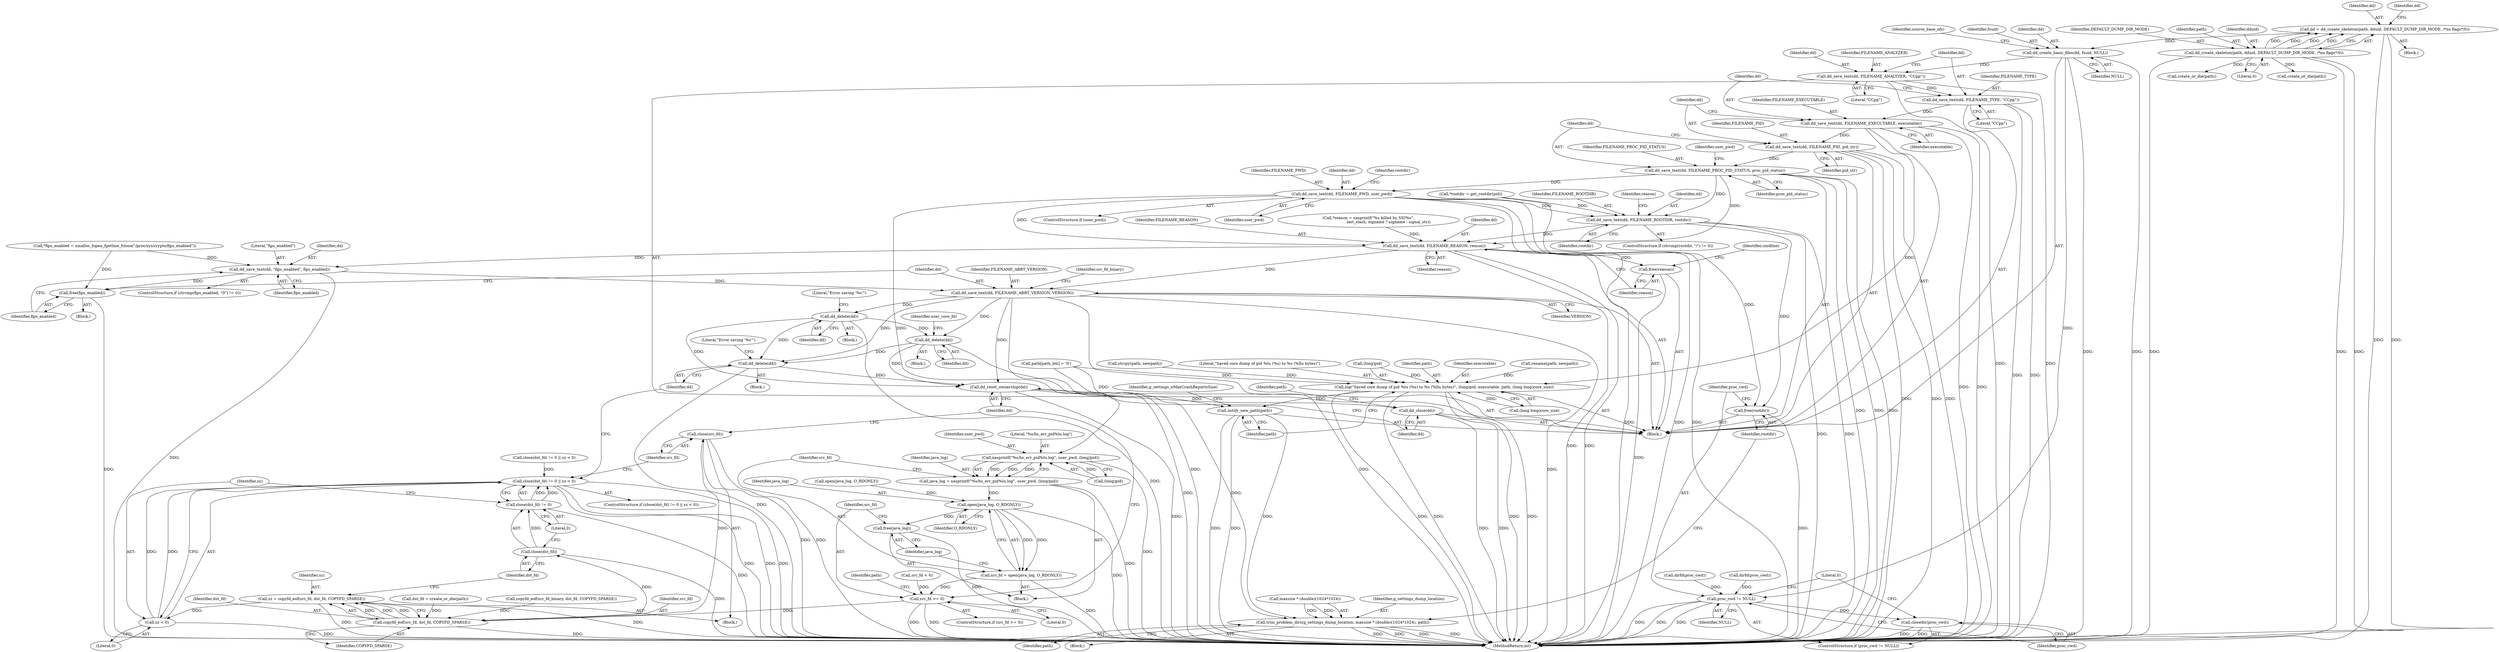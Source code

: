 digraph "0_abrt_8939398b82006ba1fec4ed491339fc075f43fc7c_1@API" {
"1000650" [label="(Call,dd = dd_create_skeleton(path, dduid, DEFAULT_DUMP_DIR_MODE, /*no flags*/0))"];
"1000652" [label="(Call,dd_create_skeleton(path, dduid, DEFAULT_DUMP_DIR_MODE, /*no flags*/0))"];
"1000665" [label="(Call,dd_create_basic_files(dd, fsuid, NULL))"];
"1000792" [label="(Call,dd_save_text(dd, FILENAME_ANALYZER, \"CCpp\"))"];
"1000796" [label="(Call,dd_save_text(dd, FILENAME_TYPE, \"CCpp\"))"];
"1000800" [label="(Call,dd_save_text(dd, FILENAME_EXECUTABLE, executable))"];
"1000804" [label="(Call,dd_save_text(dd, FILENAME_PID, pid_str))"];
"1000808" [label="(Call,dd_save_text(dd, FILENAME_PROC_PID_STATUS, proc_pid_status))"];
"1000814" [label="(Call,dd_save_text(dd, FILENAME_PWD, user_pwd))"];
"1000827" [label="(Call,dd_save_text(dd, FILENAME_ROOTDIR, rootdir))"];
"1000841" [label="(Call,dd_save_text(dd, FILENAME_REASON, reason))"];
"1000845" [label="(Call,free(reason))"];
"1000875" [label="(Call,dd_save_text(dd, \"fips_enabled\", fips_enabled))"];
"1000879" [label="(Call,free(fips_enabled))"];
"1000881" [label="(Call,dd_save_text(dd, FILENAME_ABRT_VERSION, VERSION))"];
"1000917" [label="(Call,dd_delete(dd))"];
"1000954" [label="(Call,dd_delete(dd))"];
"1001065" [label="(Call,dd_delete(dd))"];
"1001072" [label="(Call,dd_reset_ownership(dd))"];
"1001074" [label="(Call,dd_close(dd))"];
"1001141" [label="(Call,free(rootdir))"];
"1001020" [label="(Call,xasprintf(\"%s/hs_err_pid%lu.log\", user_pwd, (long)pid))"];
"1001018" [label="(Call,java_log = xasprintf(\"%s/hs_err_pid%lu.log\", user_pwd, (long)pid))"];
"1001028" [label="(Call,open(java_log, O_RDONLY))"];
"1001026" [label="(Call,src_fd = open(java_log, O_RDONLY))"];
"1001034" [label="(Call,src_fd >= 0)"];
"1001051" [label="(Call,copyfd_eof(src_fd, dst_fd, COPYFD_SPARSE))"];
"1001049" [label="(Call,sz = copyfd_eof(src_fd, dst_fd, COPYFD_SPARSE))"];
"1001061" [label="(Call,sz < 0)"];
"1001056" [label="(Call,close(dst_fd) != 0 || sz < 0)"];
"1001058" [label="(Call,close(dst_fd))"];
"1001057" [label="(Call,close(dst_fd) != 0)"];
"1001070" [label="(Call,close(src_fd))"];
"1001031" [label="(Call,free(java_log))"];
"1001103" [label="(Call,log(\"Saved core dump of pid %lu (%s) to %s (%llu bytes)\", (long)pid, executable, path, (long long)core_size))"];
"1001113" [label="(Call,notify_new_path(path))"];
"1001131" [label="(Call,trim_problem_dirs(g_settings_dump_location, maxsize * (double)(1024*1024), path))"];
"1001144" [label="(Call,proc_cwd != NULL)"];
"1001147" [label="(Call,closedir(proc_cwd))"];
"1000814" [label="(Call,dd_save_text(dd, FILENAME_PWD, user_pwd))"];
"1001051" [label="(Call,copyfd_eof(src_fd, dst_fd, COPYFD_SPARSE))"];
"1001059" [label="(Identifier,dst_fd)"];
"1000920" [label="(Literal,\"Error saving '%s'\")"];
"1001060" [label="(Literal,0)"];
"1001144" [label="(Call,proc_cwd != NULL)"];
"1001055" [label="(ControlStructure,if (close(dst_fd) != 0 || sz < 0))"];
"1001052" [label="(Identifier,src_fd)"];
"1000833" [label="(Identifier,reason)"];
"1001114" [label="(Identifier,path)"];
"1001029" [label="(Identifier,java_log)"];
"1001035" [label="(Identifier,src_fd)"];
"1000793" [label="(Identifier,dd)"];
"1001104" [label="(Literal,\"Saved core dump of pid %lu (%s) to %s (%llu bytes)\")"];
"1001109" [label="(Identifier,path)"];
"1000800" [label="(Call,dd_save_text(dd, FILENAME_EXECUTABLE, executable))"];
"1000659" [label="(Block,)"];
"1001018" [label="(Call,java_log = xasprintf(\"%s/hs_err_pid%lu.log\", user_pwd, (long)pid))"];
"1000807" [label="(Identifier,pid_str)"];
"1000806" [label="(Identifier,FILENAME_PID)"];
"1000955" [label="(Identifier,dd)"];
"1001074" [label="(Call,dd_close(dd))"];
"1000799" [label="(Literal,\"CCpp\")"];
"1000666" [label="(Identifier,dd)"];
"1000875" [label="(Call,dd_save_text(dd, \"fips_enabled\", fips_enabled))"];
"1000828" [label="(Identifier,dd)"];
"1000668" [label="(Identifier,NULL)"];
"1000796" [label="(Call,dd_save_text(dd, FILENAME_TYPE, \"CCpp\"))"];
"1000829" [label="(Identifier,FILENAME_ROOTDIR)"];
"1001117" [label="(Identifier,g_settings_nMaxCrashReportsSize)"];
"1000958" [label="(Identifier,user_core_fd)"];
"1000651" [label="(Identifier,dd)"];
"1001064" [label="(Block,)"];
"1001108" [label="(Identifier,executable)"];
"1000802" [label="(Identifier,FILENAME_EXECUTABLE)"];
"1001020" [label="(Call,xasprintf(\"%s/hs_err_pid%lu.log\", user_pwd, (long)pid))"];
"1001021" [label="(Literal,\"%s/hs_err_pid%lu.log\")"];
"1000655" [label="(Identifier,DEFAULT_DUMP_DIR_MODE)"];
"1001068" [label="(Literal,\"Error saving '%s'\")"];
"1000672" [label="(Identifier,source_base_ofs)"];
"1000951" [label="(Block,)"];
"1000813" [label="(Identifier,user_pwd)"];
"1001143" [label="(ControlStructure,if (proc_cwd != NULL))"];
"1000658" [label="(Identifier,dd)"];
"1000927" [label="(Call,create_or_die(path))"];
"1000801" [label="(Identifier,dd)"];
"1000882" [label="(Identifier,dd)"];
"1001072" [label="(Call,dd_reset_ownership(dd))"];
"1001131" [label="(Call,trim_problem_dirs(g_settings_dump_location, maxsize * (double)(1024*1024), path))"];
"1001075" [label="(Identifier,dd)"];
"1001150" [label="(Literal,0)"];
"1001066" [label="(Identifier,dd)"];
"1001053" [label="(Identifier,dst_fd)"];
"1000879" [label="(Call,free(fips_enabled))"];
"1000656" [label="(Literal,0)"];
"1000665" [label="(Call,dd_create_basic_files(dd, fsuid, NULL))"];
"1000876" [label="(Identifier,dd)"];
"1000650" [label="(Call,dd = dd_create_skeleton(path, dduid, DEFAULT_DUMP_DIR_MODE, /*no flags*/0))"];
"1001031" [label="(Call,free(java_log))"];
"1001028" [label="(Call,open(java_log, O_RDONLY))"];
"1001037" [label="(Block,)"];
"1000652" [label="(Call,dd_create_skeleton(path, dduid, DEFAULT_DUMP_DIR_MODE, /*no flags*/0))"];
"1000810" [label="(Identifier,FILENAME_PROC_PID_STATUS)"];
"1001023" [label="(Call,(long)pid)"];
"1000844" [label="(Identifier,reason)"];
"1001058" [label="(Call,close(dst_fd))"];
"1001056" [label="(Call,close(dst_fd) != 0 || sz < 0)"];
"1001049" [label="(Call,sz = copyfd_eof(src_fd, dst_fd, COPYFD_SPARSE))"];
"1001148" [label="(Identifier,proc_cwd)"];
"1001063" [label="(Literal,0)"];
"1001034" [label="(Call,src_fd >= 0)"];
"1001061" [label="(Call,sz < 0)"];
"1001094" [label="(Call,rename(path, newpath))"];
"1000152" [label="(Block,)"];
"1000811" [label="(Identifier,proc_pid_status)"];
"1000849" [label="(Identifier,cmdline)"];
"1000869" [label="(ControlStructure,if (strcmp(fips_enabled, \"0\") != 0))"];
"1001065" [label="(Call,dd_delete(dd))"];
"1000877" [label="(Literal,\"fips_enabled\")"];
"1001133" [label="(Call,maxsize * (double)(1024*1024))"];
"1000830" [label="(Identifier,rootdir)"];
"1000893" [label="(Call,create_or_die(path))"];
"1000862" [label="(Call,*fips_enabled = xmalloc_fopen_fgetline_fclose(\"/proc/sys/crypto/fips_enabled\"))"];
"1001044" [label="(Call,dst_fd = create_or_die(path))"];
"1001019" [label="(Identifier,java_log)"];
"1000653" [label="(Identifier,path)"];
"1001070" [label="(Call,close(src_fd))"];
"1000827" [label="(Call,dd_save_text(dd, FILENAME_ROOTDIR, rootdir))"];
"1000832" [label="(Call,*reason = xasprintf(\"%s killed by SIG%s\",\n                                 last_slash, signame ? signame : signal_str))"];
"1001098" [label="(Call,strcpy(path, newpath))"];
"1001036" [label="(Literal,0)"];
"1000841" [label="(Call,dd_save_text(dd, FILENAME_REASON, reason))"];
"1000816" [label="(Identifier,FILENAME_PWD)"];
"1001140" [label="(Identifier,path)"];
"1001073" [label="(Identifier,dd)"];
"1000794" [label="(Identifier,FILENAME_ANALYZER)"];
"1001145" [label="(Identifier,proc_cwd)"];
"1001057" [label="(Call,close(dst_fd) != 0)"];
"1000815" [label="(Identifier,dd)"];
"1000803" [label="(Identifier,executable)"];
"1000961" [label="(Call,dirfd(proc_cwd))"];
"1001050" [label="(Identifier,sz)"];
"1000821" [label="(ControlStructure,if (strcmp(rootdir, \"/\") != 0))"];
"1001022" [label="(Identifier,user_pwd)"];
"1001062" [label="(Identifier,sz)"];
"1001119" [label="(Block,)"];
"1001103" [label="(Call,log(\"Saved core dump of pid %lu (%s) to %s (%llu bytes)\", (long)pid, executable, path, (long long)core_size))"];
"1000661" [label="(Call,*rootdir = get_rootdir(pid))"];
"1000878" [label="(Identifier,fips_enabled)"];
"1001076" [label="(Call,path[path_len] = '\0')"];
"1001146" [label="(Identifier,NULL)"];
"1001078" [label="(Identifier,path)"];
"1000887" [label="(Identifier,src_fd_binary)"];
"1001110" [label="(Call,(long long)core_size)"];
"1000954" [label="(Call,dd_delete(dd))"];
"1000846" [label="(Identifier,reason)"];
"1001040" [label="(Identifier,path)"];
"1001105" [label="(Call,(long)pid)"];
"1000884" [label="(Identifier,VERSION)"];
"1000654" [label="(Identifier,dduid)"];
"1001030" [label="(Identifier,O_RDONLY)"];
"1001032" [label="(Identifier,java_log)"];
"1000842" [label="(Identifier,dd)"];
"1001017" [label="(Block,)"];
"1001071" [label="(Identifier,src_fd)"];
"1001033" [label="(ControlStructure,if (src_fd >= 0))"];
"1000908" [label="(Call,close(dst_fd) != 0 || sz < 0)"];
"1001014" [label="(Call,src_fd < 0)"];
"1001141" [label="(Call,free(rootdir))"];
"1000918" [label="(Identifier,dd)"];
"1000797" [label="(Identifier,dd)"];
"1000812" [label="(ControlStructure,if (user_pwd))"];
"1001142" [label="(Identifier,rootdir)"];
"1000804" [label="(Call,dd_save_text(dd, FILENAME_PID, pid_str))"];
"1000805" [label="(Identifier,dd)"];
"1001008" [label="(Call,open(java_log, O_RDONLY))"];
"1000843" [label="(Identifier,FILENAME_REASON)"];
"1001027" [label="(Identifier,src_fd)"];
"1001147" [label="(Call,closedir(proc_cwd))"];
"1000881" [label="(Call,dd_save_text(dd, FILENAME_ABRT_VERSION, VERSION))"];
"1000667" [label="(Identifier,fsuid)"];
"1000819" [label="(Identifier,rootdir)"];
"1000795" [label="(Literal,\"CCpp\")"];
"1000898" [label="(Call,copyfd_eof(src_fd_binary, dst_fd, COPYFD_SPARSE))"];
"1000808" [label="(Call,dd_save_text(dd, FILENAME_PROC_PID_STATUS, proc_pid_status))"];
"1000792" [label="(Call,dd_save_text(dd, FILENAME_ANALYZER, \"CCpp\"))"];
"1000845" [label="(Call,free(reason))"];
"1000868" [label="(Block,)"];
"1000883" [label="(Identifier,FILENAME_ABRT_VERSION)"];
"1000917" [label="(Call,dd_delete(dd))"];
"1000817" [label="(Identifier,user_pwd)"];
"1000880" [label="(Identifier,fips_enabled)"];
"1000916" [label="(Block,)"];
"1001237" [label="(MethodReturn,int)"];
"1001054" [label="(Identifier,COPYFD_SPARSE)"];
"1001132" [label="(Identifier,g_settings_dump_location)"];
"1000992" [label="(Call,dirfd(proc_cwd))"];
"1000809" [label="(Identifier,dd)"];
"1001113" [label="(Call,notify_new_path(path))"];
"1001026" [label="(Call,src_fd = open(java_log, O_RDONLY))"];
"1000798" [label="(Identifier,FILENAME_TYPE)"];
"1000650" -> "1000152"  [label="AST: "];
"1000650" -> "1000652"  [label="CFG: "];
"1000651" -> "1000650"  [label="AST: "];
"1000652" -> "1000650"  [label="AST: "];
"1000658" -> "1000650"  [label="CFG: "];
"1000650" -> "1001237"  [label="DDG: "];
"1000650" -> "1001237"  [label="DDG: "];
"1000652" -> "1000650"  [label="DDG: "];
"1000652" -> "1000650"  [label="DDG: "];
"1000652" -> "1000650"  [label="DDG: "];
"1000652" -> "1000650"  [label="DDG: "];
"1000650" -> "1000665"  [label="DDG: "];
"1000652" -> "1000656"  [label="CFG: "];
"1000653" -> "1000652"  [label="AST: "];
"1000654" -> "1000652"  [label="AST: "];
"1000655" -> "1000652"  [label="AST: "];
"1000656" -> "1000652"  [label="AST: "];
"1000652" -> "1001237"  [label="DDG: "];
"1000652" -> "1001237"  [label="DDG: "];
"1000652" -> "1001237"  [label="DDG: "];
"1000652" -> "1000893"  [label="DDG: "];
"1000652" -> "1000927"  [label="DDG: "];
"1000665" -> "1000659"  [label="AST: "];
"1000665" -> "1000668"  [label="CFG: "];
"1000666" -> "1000665"  [label="AST: "];
"1000667" -> "1000665"  [label="AST: "];
"1000668" -> "1000665"  [label="AST: "];
"1000672" -> "1000665"  [label="CFG: "];
"1000665" -> "1001237"  [label="DDG: "];
"1000665" -> "1001237"  [label="DDG: "];
"1000665" -> "1000792"  [label="DDG: "];
"1000665" -> "1001144"  [label="DDG: "];
"1000792" -> "1000659"  [label="AST: "];
"1000792" -> "1000795"  [label="CFG: "];
"1000793" -> "1000792"  [label="AST: "];
"1000794" -> "1000792"  [label="AST: "];
"1000795" -> "1000792"  [label="AST: "];
"1000797" -> "1000792"  [label="CFG: "];
"1000792" -> "1001237"  [label="DDG: "];
"1000792" -> "1001237"  [label="DDG: "];
"1000792" -> "1000796"  [label="DDG: "];
"1000796" -> "1000659"  [label="AST: "];
"1000796" -> "1000799"  [label="CFG: "];
"1000797" -> "1000796"  [label="AST: "];
"1000798" -> "1000796"  [label="AST: "];
"1000799" -> "1000796"  [label="AST: "];
"1000801" -> "1000796"  [label="CFG: "];
"1000796" -> "1001237"  [label="DDG: "];
"1000796" -> "1001237"  [label="DDG: "];
"1000796" -> "1000800"  [label="DDG: "];
"1000800" -> "1000659"  [label="AST: "];
"1000800" -> "1000803"  [label="CFG: "];
"1000801" -> "1000800"  [label="AST: "];
"1000802" -> "1000800"  [label="AST: "];
"1000803" -> "1000800"  [label="AST: "];
"1000805" -> "1000800"  [label="CFG: "];
"1000800" -> "1001237"  [label="DDG: "];
"1000800" -> "1001237"  [label="DDG: "];
"1000800" -> "1000804"  [label="DDG: "];
"1000800" -> "1001103"  [label="DDG: "];
"1000804" -> "1000659"  [label="AST: "];
"1000804" -> "1000807"  [label="CFG: "];
"1000805" -> "1000804"  [label="AST: "];
"1000806" -> "1000804"  [label="AST: "];
"1000807" -> "1000804"  [label="AST: "];
"1000809" -> "1000804"  [label="CFG: "];
"1000804" -> "1001237"  [label="DDG: "];
"1000804" -> "1001237"  [label="DDG: "];
"1000804" -> "1001237"  [label="DDG: "];
"1000804" -> "1000808"  [label="DDG: "];
"1000808" -> "1000659"  [label="AST: "];
"1000808" -> "1000811"  [label="CFG: "];
"1000809" -> "1000808"  [label="AST: "];
"1000810" -> "1000808"  [label="AST: "];
"1000811" -> "1000808"  [label="AST: "];
"1000813" -> "1000808"  [label="CFG: "];
"1000808" -> "1001237"  [label="DDG: "];
"1000808" -> "1001237"  [label="DDG: "];
"1000808" -> "1001237"  [label="DDG: "];
"1000808" -> "1000814"  [label="DDG: "];
"1000808" -> "1000827"  [label="DDG: "];
"1000808" -> "1000841"  [label="DDG: "];
"1000814" -> "1000812"  [label="AST: "];
"1000814" -> "1000817"  [label="CFG: "];
"1000815" -> "1000814"  [label="AST: "];
"1000816" -> "1000814"  [label="AST: "];
"1000817" -> "1000814"  [label="AST: "];
"1000819" -> "1000814"  [label="CFG: "];
"1000814" -> "1001237"  [label="DDG: "];
"1000814" -> "1001237"  [label="DDG: "];
"1000814" -> "1001237"  [label="DDG: "];
"1000814" -> "1000827"  [label="DDG: "];
"1000814" -> "1000841"  [label="DDG: "];
"1000814" -> "1001020"  [label="DDG: "];
"1000827" -> "1000821"  [label="AST: "];
"1000827" -> "1000830"  [label="CFG: "];
"1000828" -> "1000827"  [label="AST: "];
"1000829" -> "1000827"  [label="AST: "];
"1000830" -> "1000827"  [label="AST: "];
"1000833" -> "1000827"  [label="CFG: "];
"1000827" -> "1001237"  [label="DDG: "];
"1000827" -> "1001237"  [label="DDG: "];
"1000661" -> "1000827"  [label="DDG: "];
"1000827" -> "1000841"  [label="DDG: "];
"1000827" -> "1001141"  [label="DDG: "];
"1000841" -> "1000659"  [label="AST: "];
"1000841" -> "1000844"  [label="CFG: "];
"1000842" -> "1000841"  [label="AST: "];
"1000843" -> "1000841"  [label="AST: "];
"1000844" -> "1000841"  [label="AST: "];
"1000846" -> "1000841"  [label="CFG: "];
"1000841" -> "1001237"  [label="DDG: "];
"1000841" -> "1001237"  [label="DDG: "];
"1000832" -> "1000841"  [label="DDG: "];
"1000841" -> "1000845"  [label="DDG: "];
"1000841" -> "1000875"  [label="DDG: "];
"1000841" -> "1000881"  [label="DDG: "];
"1000845" -> "1000659"  [label="AST: "];
"1000845" -> "1000846"  [label="CFG: "];
"1000846" -> "1000845"  [label="AST: "];
"1000849" -> "1000845"  [label="CFG: "];
"1000845" -> "1001237"  [label="DDG: "];
"1000875" -> "1000869"  [label="AST: "];
"1000875" -> "1000878"  [label="CFG: "];
"1000876" -> "1000875"  [label="AST: "];
"1000877" -> "1000875"  [label="AST: "];
"1000878" -> "1000875"  [label="AST: "];
"1000880" -> "1000875"  [label="CFG: "];
"1000875" -> "1001237"  [label="DDG: "];
"1000862" -> "1000875"  [label="DDG: "];
"1000875" -> "1000879"  [label="DDG: "];
"1000875" -> "1000881"  [label="DDG: "];
"1000879" -> "1000868"  [label="AST: "];
"1000879" -> "1000880"  [label="CFG: "];
"1000880" -> "1000879"  [label="AST: "];
"1000882" -> "1000879"  [label="CFG: "];
"1000879" -> "1001237"  [label="DDG: "];
"1000862" -> "1000879"  [label="DDG: "];
"1000881" -> "1000659"  [label="AST: "];
"1000881" -> "1000884"  [label="CFG: "];
"1000882" -> "1000881"  [label="AST: "];
"1000883" -> "1000881"  [label="AST: "];
"1000884" -> "1000881"  [label="AST: "];
"1000887" -> "1000881"  [label="CFG: "];
"1000881" -> "1001237"  [label="DDG: "];
"1000881" -> "1001237"  [label="DDG: "];
"1000881" -> "1001237"  [label="DDG: "];
"1000881" -> "1000917"  [label="DDG: "];
"1000881" -> "1000954"  [label="DDG: "];
"1000881" -> "1001065"  [label="DDG: "];
"1000881" -> "1001072"  [label="DDG: "];
"1000917" -> "1000916"  [label="AST: "];
"1000917" -> "1000918"  [label="CFG: "];
"1000918" -> "1000917"  [label="AST: "];
"1000920" -> "1000917"  [label="CFG: "];
"1000917" -> "1001237"  [label="DDG: "];
"1000917" -> "1000954"  [label="DDG: "];
"1000917" -> "1001065"  [label="DDG: "];
"1000917" -> "1001072"  [label="DDG: "];
"1000954" -> "1000951"  [label="AST: "];
"1000954" -> "1000955"  [label="CFG: "];
"1000955" -> "1000954"  [label="AST: "];
"1000958" -> "1000954"  [label="CFG: "];
"1000954" -> "1001237"  [label="DDG: "];
"1000954" -> "1001065"  [label="DDG: "];
"1000954" -> "1001072"  [label="DDG: "];
"1001065" -> "1001064"  [label="AST: "];
"1001065" -> "1001066"  [label="CFG: "];
"1001066" -> "1001065"  [label="AST: "];
"1001068" -> "1001065"  [label="CFG: "];
"1001065" -> "1001237"  [label="DDG: "];
"1001065" -> "1001072"  [label="DDG: "];
"1001072" -> "1000659"  [label="AST: "];
"1001072" -> "1001073"  [label="CFG: "];
"1001073" -> "1001072"  [label="AST: "];
"1001075" -> "1001072"  [label="CFG: "];
"1001072" -> "1001237"  [label="DDG: "];
"1001072" -> "1001074"  [label="DDG: "];
"1001074" -> "1000659"  [label="AST: "];
"1001074" -> "1001075"  [label="CFG: "];
"1001075" -> "1001074"  [label="AST: "];
"1001078" -> "1001074"  [label="CFG: "];
"1001074" -> "1001237"  [label="DDG: "];
"1001074" -> "1001237"  [label="DDG: "];
"1001141" -> "1000659"  [label="AST: "];
"1001141" -> "1001142"  [label="CFG: "];
"1001142" -> "1001141"  [label="AST: "];
"1001145" -> "1001141"  [label="CFG: "];
"1001141" -> "1001237"  [label="DDG: "];
"1000661" -> "1001141"  [label="DDG: "];
"1001020" -> "1001018"  [label="AST: "];
"1001020" -> "1001023"  [label="CFG: "];
"1001021" -> "1001020"  [label="AST: "];
"1001022" -> "1001020"  [label="AST: "];
"1001023" -> "1001020"  [label="AST: "];
"1001018" -> "1001020"  [label="CFG: "];
"1001020" -> "1001237"  [label="DDG: "];
"1001020" -> "1001018"  [label="DDG: "];
"1001020" -> "1001018"  [label="DDG: "];
"1001020" -> "1001018"  [label="DDG: "];
"1001023" -> "1001020"  [label="DDG: "];
"1001018" -> "1001017"  [label="AST: "];
"1001019" -> "1001018"  [label="AST: "];
"1001027" -> "1001018"  [label="CFG: "];
"1001018" -> "1001237"  [label="DDG: "];
"1001018" -> "1001028"  [label="DDG: "];
"1001028" -> "1001026"  [label="AST: "];
"1001028" -> "1001030"  [label="CFG: "];
"1001029" -> "1001028"  [label="AST: "];
"1001030" -> "1001028"  [label="AST: "];
"1001026" -> "1001028"  [label="CFG: "];
"1001028" -> "1001237"  [label="DDG: "];
"1001028" -> "1001026"  [label="DDG: "];
"1001028" -> "1001026"  [label="DDG: "];
"1001008" -> "1001028"  [label="DDG: "];
"1001028" -> "1001031"  [label="DDG: "];
"1001026" -> "1001017"  [label="AST: "];
"1001027" -> "1001026"  [label="AST: "];
"1001032" -> "1001026"  [label="CFG: "];
"1001026" -> "1001237"  [label="DDG: "];
"1001026" -> "1001034"  [label="DDG: "];
"1001034" -> "1001033"  [label="AST: "];
"1001034" -> "1001036"  [label="CFG: "];
"1001035" -> "1001034"  [label="AST: "];
"1001036" -> "1001034"  [label="AST: "];
"1001040" -> "1001034"  [label="CFG: "];
"1001073" -> "1001034"  [label="CFG: "];
"1001034" -> "1001237"  [label="DDG: "];
"1001034" -> "1001237"  [label="DDG: "];
"1001014" -> "1001034"  [label="DDG: "];
"1001034" -> "1001051"  [label="DDG: "];
"1001051" -> "1001049"  [label="AST: "];
"1001051" -> "1001054"  [label="CFG: "];
"1001052" -> "1001051"  [label="AST: "];
"1001053" -> "1001051"  [label="AST: "];
"1001054" -> "1001051"  [label="AST: "];
"1001049" -> "1001051"  [label="CFG: "];
"1001051" -> "1001237"  [label="DDG: "];
"1001051" -> "1001049"  [label="DDG: "];
"1001051" -> "1001049"  [label="DDG: "];
"1001051" -> "1001049"  [label="DDG: "];
"1001044" -> "1001051"  [label="DDG: "];
"1000898" -> "1001051"  [label="DDG: "];
"1001051" -> "1001058"  [label="DDG: "];
"1001051" -> "1001070"  [label="DDG: "];
"1001049" -> "1001037"  [label="AST: "];
"1001050" -> "1001049"  [label="AST: "];
"1001059" -> "1001049"  [label="CFG: "];
"1001049" -> "1001237"  [label="DDG: "];
"1001049" -> "1001237"  [label="DDG: "];
"1001049" -> "1001061"  [label="DDG: "];
"1001061" -> "1001056"  [label="AST: "];
"1001061" -> "1001063"  [label="CFG: "];
"1001062" -> "1001061"  [label="AST: "];
"1001063" -> "1001061"  [label="AST: "];
"1001056" -> "1001061"  [label="CFG: "];
"1001061" -> "1001237"  [label="DDG: "];
"1001061" -> "1001056"  [label="DDG: "];
"1001061" -> "1001056"  [label="DDG: "];
"1001056" -> "1001055"  [label="AST: "];
"1001056" -> "1001057"  [label="CFG: "];
"1001057" -> "1001056"  [label="AST: "];
"1001066" -> "1001056"  [label="CFG: "];
"1001071" -> "1001056"  [label="CFG: "];
"1001056" -> "1001237"  [label="DDG: "];
"1001056" -> "1001237"  [label="DDG: "];
"1001056" -> "1001237"  [label="DDG: "];
"1001057" -> "1001056"  [label="DDG: "];
"1001057" -> "1001056"  [label="DDG: "];
"1000908" -> "1001056"  [label="DDG: "];
"1001058" -> "1001057"  [label="AST: "];
"1001058" -> "1001059"  [label="CFG: "];
"1001059" -> "1001058"  [label="AST: "];
"1001060" -> "1001058"  [label="CFG: "];
"1001058" -> "1001237"  [label="DDG: "];
"1001058" -> "1001057"  [label="DDG: "];
"1001057" -> "1001060"  [label="CFG: "];
"1001060" -> "1001057"  [label="AST: "];
"1001062" -> "1001057"  [label="CFG: "];
"1001057" -> "1001237"  [label="DDG: "];
"1001070" -> "1001037"  [label="AST: "];
"1001070" -> "1001071"  [label="CFG: "];
"1001071" -> "1001070"  [label="AST: "];
"1001073" -> "1001070"  [label="CFG: "];
"1001070" -> "1001237"  [label="DDG: "];
"1001070" -> "1001237"  [label="DDG: "];
"1001031" -> "1001017"  [label="AST: "];
"1001031" -> "1001032"  [label="CFG: "];
"1001032" -> "1001031"  [label="AST: "];
"1001035" -> "1001031"  [label="CFG: "];
"1001031" -> "1001237"  [label="DDG: "];
"1001103" -> "1000659"  [label="AST: "];
"1001103" -> "1001110"  [label="CFG: "];
"1001104" -> "1001103"  [label="AST: "];
"1001105" -> "1001103"  [label="AST: "];
"1001108" -> "1001103"  [label="AST: "];
"1001109" -> "1001103"  [label="AST: "];
"1001110" -> "1001103"  [label="AST: "];
"1001114" -> "1001103"  [label="CFG: "];
"1001103" -> "1001237"  [label="DDG: "];
"1001103" -> "1001237"  [label="DDG: "];
"1001103" -> "1001237"  [label="DDG: "];
"1001103" -> "1001237"  [label="DDG: "];
"1001105" -> "1001103"  [label="DDG: "];
"1001098" -> "1001103"  [label="DDG: "];
"1001076" -> "1001103"  [label="DDG: "];
"1001094" -> "1001103"  [label="DDG: "];
"1001110" -> "1001103"  [label="DDG: "];
"1001103" -> "1001113"  [label="DDG: "];
"1001113" -> "1000659"  [label="AST: "];
"1001113" -> "1001114"  [label="CFG: "];
"1001114" -> "1001113"  [label="AST: "];
"1001117" -> "1001113"  [label="CFG: "];
"1001113" -> "1001237"  [label="DDG: "];
"1001113" -> "1001237"  [label="DDG: "];
"1001076" -> "1001113"  [label="DDG: "];
"1001113" -> "1001131"  [label="DDG: "];
"1001131" -> "1001119"  [label="AST: "];
"1001131" -> "1001140"  [label="CFG: "];
"1001132" -> "1001131"  [label="AST: "];
"1001133" -> "1001131"  [label="AST: "];
"1001140" -> "1001131"  [label="AST: "];
"1001142" -> "1001131"  [label="CFG: "];
"1001131" -> "1001237"  [label="DDG: "];
"1001131" -> "1001237"  [label="DDG: "];
"1001131" -> "1001237"  [label="DDG: "];
"1001131" -> "1001237"  [label="DDG: "];
"1001133" -> "1001131"  [label="DDG: "];
"1001133" -> "1001131"  [label="DDG: "];
"1001076" -> "1001131"  [label="DDG: "];
"1001144" -> "1001143"  [label="AST: "];
"1001144" -> "1001146"  [label="CFG: "];
"1001145" -> "1001144"  [label="AST: "];
"1001146" -> "1001144"  [label="AST: "];
"1001148" -> "1001144"  [label="CFG: "];
"1001150" -> "1001144"  [label="CFG: "];
"1001144" -> "1001237"  [label="DDG: "];
"1001144" -> "1001237"  [label="DDG: "];
"1001144" -> "1001237"  [label="DDG: "];
"1000992" -> "1001144"  [label="DDG: "];
"1000961" -> "1001144"  [label="DDG: "];
"1001144" -> "1001147"  [label="DDG: "];
"1001147" -> "1001143"  [label="AST: "];
"1001147" -> "1001148"  [label="CFG: "];
"1001148" -> "1001147"  [label="AST: "];
"1001150" -> "1001147"  [label="CFG: "];
"1001147" -> "1001237"  [label="DDG: "];
"1001147" -> "1001237"  [label="DDG: "];
}
